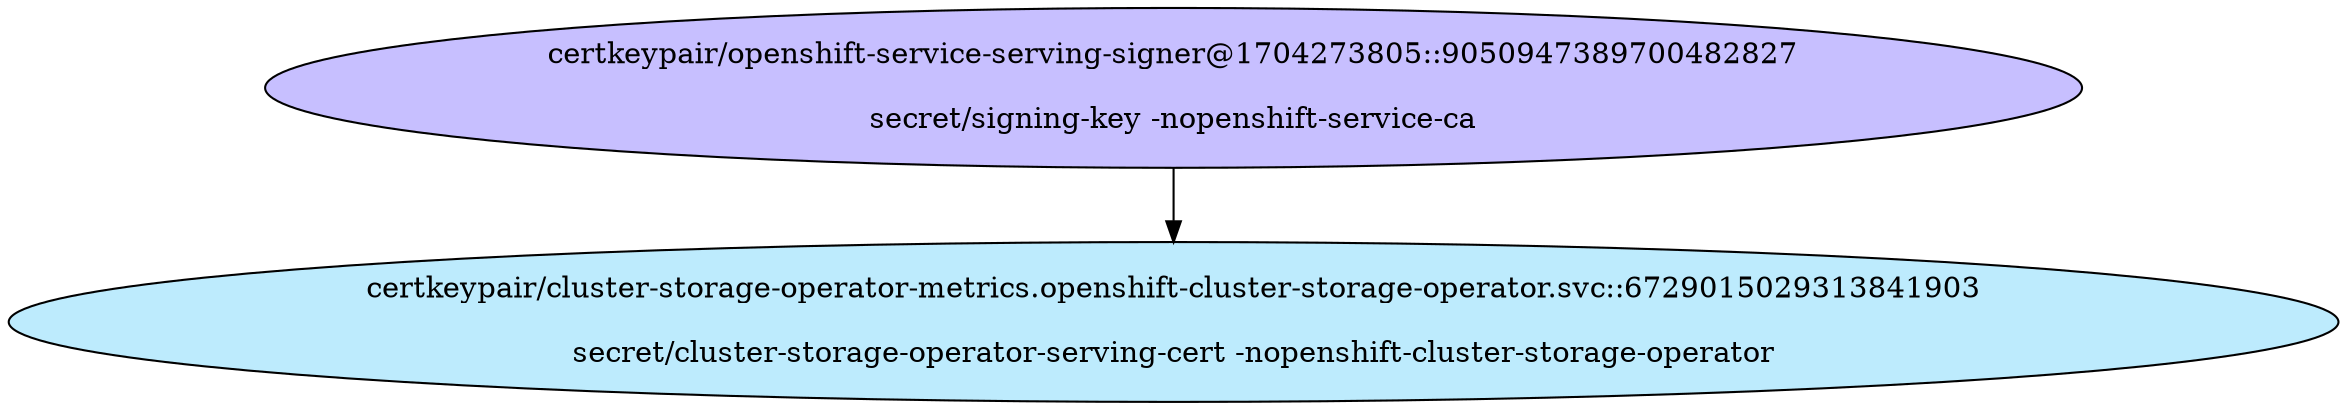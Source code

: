 digraph "Local Certificate" {
  // Node definitions.
  1 [
    label="certkeypair/openshift-service-serving-signer@1704273805::9050947389700482827\n\nsecret/signing-key -nopenshift-service-ca\n"
    style=filled
    fillcolor="#c7bfff"
  ];
  53 [
    label="certkeypair/cluster-storage-operator-metrics.openshift-cluster-storage-operator.svc::6729015029313841903\n\nsecret/cluster-storage-operator-serving-cert -nopenshift-cluster-storage-operator\n"
    style=filled
    fillcolor="#bdebfd"
  ];

  // Edge definitions.
  1 -> 53;
}